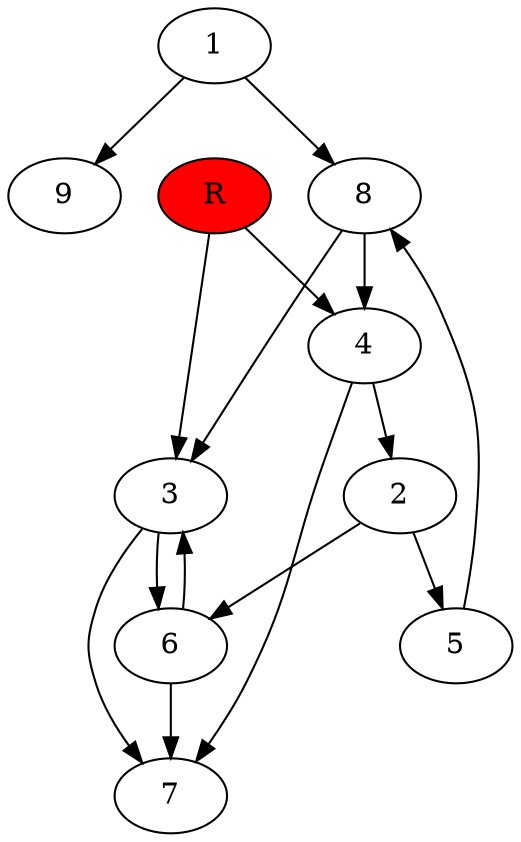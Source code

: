 digraph prb43340 {
	1
	2
	3
	4
	5
	6
	7
	8
	R [fillcolor="#ff0000" style=filled]
	1 -> 8
	1 -> 9
	2 -> 5
	2 -> 6
	3 -> 6
	3 -> 7
	4 -> 2
	4 -> 7
	5 -> 8
	6 -> 3
	6 -> 7
	8 -> 3
	8 -> 4
	R -> 3
	R -> 4
}
